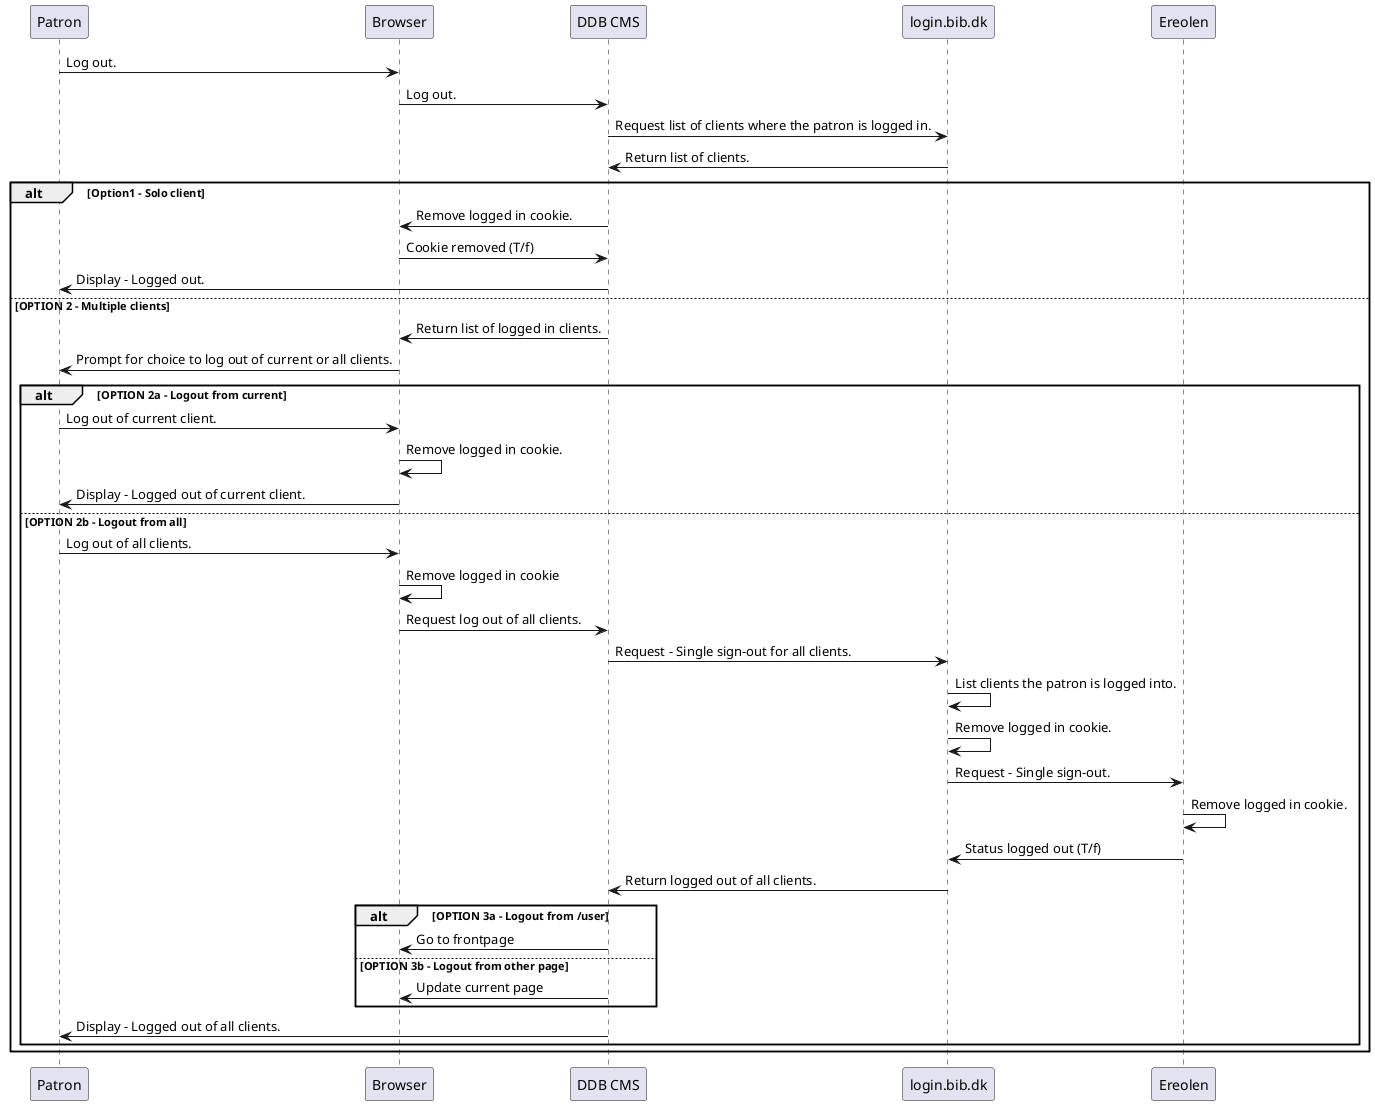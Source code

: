 @startuml
Patron->Browser: Log out.
            Browser->"DDB CMS": Log out.
            "DDB CMS"->login.bib.dk: Request list of clients where the patron is logged in.
            login.bib.dk->"DDB CMS": Return list of clients.
            alt Option1 - Solo client
                "DDB CMS"->Browser: Remove logged in cookie.
                Browser->"DDB CMS": Cookie removed (T/f)
                "DDB CMS"->Patron: Display - Logged out.
            else OPTION 2 - Multiple clients
                "DDB CMS"->Browser: Return list of logged in clients.
                Browser->Patron: Prompt for choice to log out of current or all clients.
                alt OPTION 2a - Logout from current
                    Patron->Browser: Log out of current client.
                    Browser->Browser: Remove logged in cookie.
                    Browser->Patron: Display - Logged out of current client.

                else OPTION 2b - Logout from all
                    Patron->Browser: Log out of all clients.
                    Browser->Browser: Remove logged in cookie
                    Browser->"DDB CMS": Request log out of all clients.
                    "DDB CMS"->login.bib.dk: Request - Single sign-out for all clients.
                    
                    login.bib.dk->login.bib.dk: List clients the patron is logged into.
                    login.bib.dk->login.bib.dk: Remove logged in cookie.
                    login.bib.dk->Ereolen: Request - Single sign-out.
                    Ereolen->Ereolen: Remove logged in cookie.
                    Ereolen->login.bib.dk: Status logged out (T/f)
                    login.bib.dk->"DDB CMS": Return logged out of all clients.
                    alt OPTION 3a - Logout from /user
                        "DDB CMS"->Browser: Go to frontpage
                    else OPTION 3b - Logout from other page
                        "DDB CMS"->Browser: Update current page
                    end
                    "DDB CMS"->Patron: Display - Logged out of all clients.

                end
            end
@enduml
